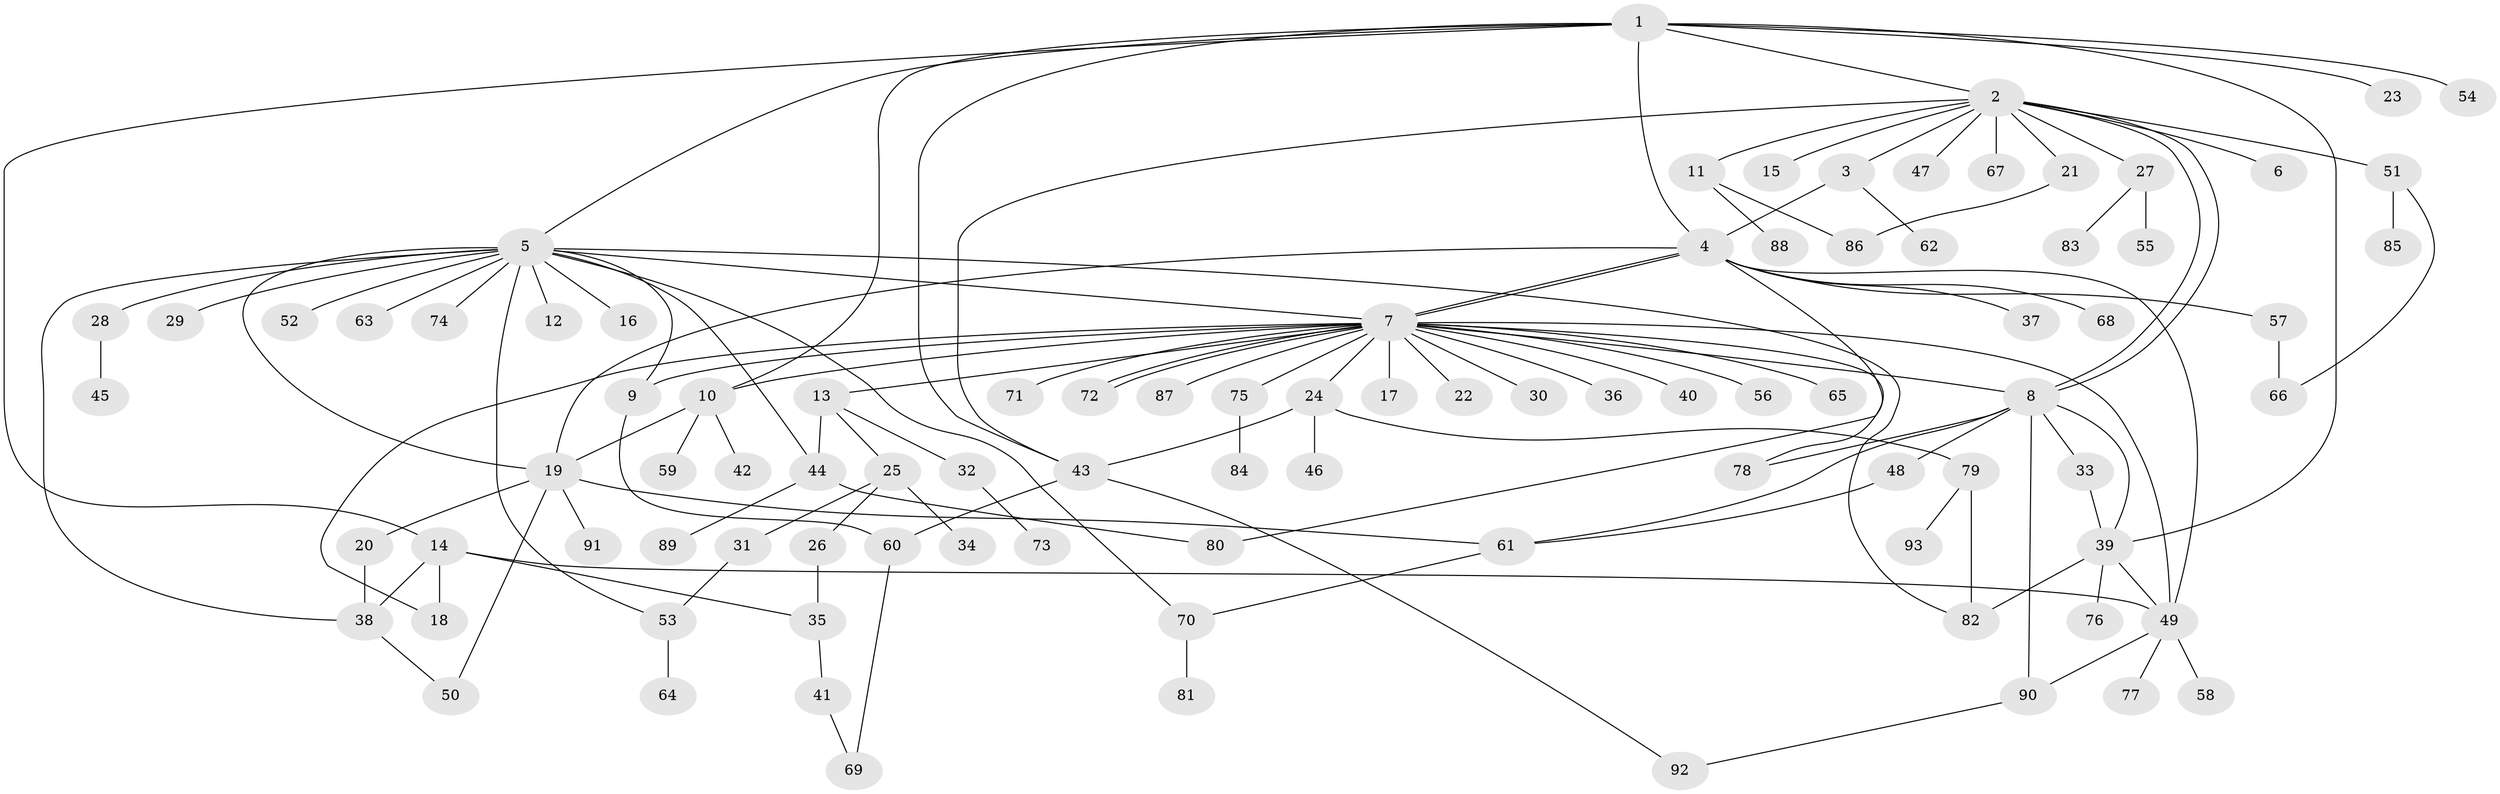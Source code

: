 // Generated by graph-tools (version 1.1) at 2025/35/03/09/25 02:35:24]
// undirected, 93 vertices, 129 edges
graph export_dot {
graph [start="1"]
  node [color=gray90,style=filled];
  1;
  2;
  3;
  4;
  5;
  6;
  7;
  8;
  9;
  10;
  11;
  12;
  13;
  14;
  15;
  16;
  17;
  18;
  19;
  20;
  21;
  22;
  23;
  24;
  25;
  26;
  27;
  28;
  29;
  30;
  31;
  32;
  33;
  34;
  35;
  36;
  37;
  38;
  39;
  40;
  41;
  42;
  43;
  44;
  45;
  46;
  47;
  48;
  49;
  50;
  51;
  52;
  53;
  54;
  55;
  56;
  57;
  58;
  59;
  60;
  61;
  62;
  63;
  64;
  65;
  66;
  67;
  68;
  69;
  70;
  71;
  72;
  73;
  74;
  75;
  76;
  77;
  78;
  79;
  80;
  81;
  82;
  83;
  84;
  85;
  86;
  87;
  88;
  89;
  90;
  91;
  92;
  93;
  1 -- 2;
  1 -- 4;
  1 -- 5;
  1 -- 10;
  1 -- 14;
  1 -- 23;
  1 -- 39;
  1 -- 43;
  1 -- 54;
  2 -- 3;
  2 -- 6;
  2 -- 8;
  2 -- 8;
  2 -- 11;
  2 -- 15;
  2 -- 21;
  2 -- 27;
  2 -- 43;
  2 -- 47;
  2 -- 51;
  2 -- 67;
  3 -- 4;
  3 -- 62;
  4 -- 7;
  4 -- 7;
  4 -- 19;
  4 -- 37;
  4 -- 49;
  4 -- 57;
  4 -- 68;
  4 -- 80;
  5 -- 7;
  5 -- 9;
  5 -- 12;
  5 -- 16;
  5 -- 19;
  5 -- 28;
  5 -- 29;
  5 -- 38;
  5 -- 44;
  5 -- 52;
  5 -- 53;
  5 -- 63;
  5 -- 70;
  5 -- 74;
  5 -- 82;
  7 -- 8;
  7 -- 9;
  7 -- 10;
  7 -- 13;
  7 -- 17;
  7 -- 18;
  7 -- 22;
  7 -- 24;
  7 -- 30;
  7 -- 36;
  7 -- 40;
  7 -- 49;
  7 -- 56;
  7 -- 65;
  7 -- 71;
  7 -- 72;
  7 -- 72;
  7 -- 75;
  7 -- 78;
  7 -- 87;
  8 -- 33;
  8 -- 39;
  8 -- 48;
  8 -- 61;
  8 -- 78;
  8 -- 90;
  9 -- 60;
  10 -- 19;
  10 -- 42;
  10 -- 59;
  11 -- 86;
  11 -- 88;
  13 -- 25;
  13 -- 32;
  13 -- 44;
  14 -- 18;
  14 -- 35;
  14 -- 38;
  14 -- 49;
  19 -- 20;
  19 -- 50;
  19 -- 61;
  19 -- 91;
  20 -- 38;
  21 -- 86;
  24 -- 43;
  24 -- 46;
  24 -- 79;
  25 -- 26;
  25 -- 31;
  25 -- 34;
  26 -- 35;
  27 -- 55;
  27 -- 83;
  28 -- 45;
  31 -- 53;
  32 -- 73;
  33 -- 39;
  35 -- 41;
  38 -- 50;
  39 -- 49;
  39 -- 76;
  39 -- 82;
  41 -- 69;
  43 -- 60;
  43 -- 92;
  44 -- 80;
  44 -- 89;
  48 -- 61;
  49 -- 58;
  49 -- 77;
  49 -- 90;
  51 -- 66;
  51 -- 85;
  53 -- 64;
  57 -- 66;
  60 -- 69;
  61 -- 70;
  70 -- 81;
  75 -- 84;
  79 -- 82;
  79 -- 93;
  90 -- 92;
}
